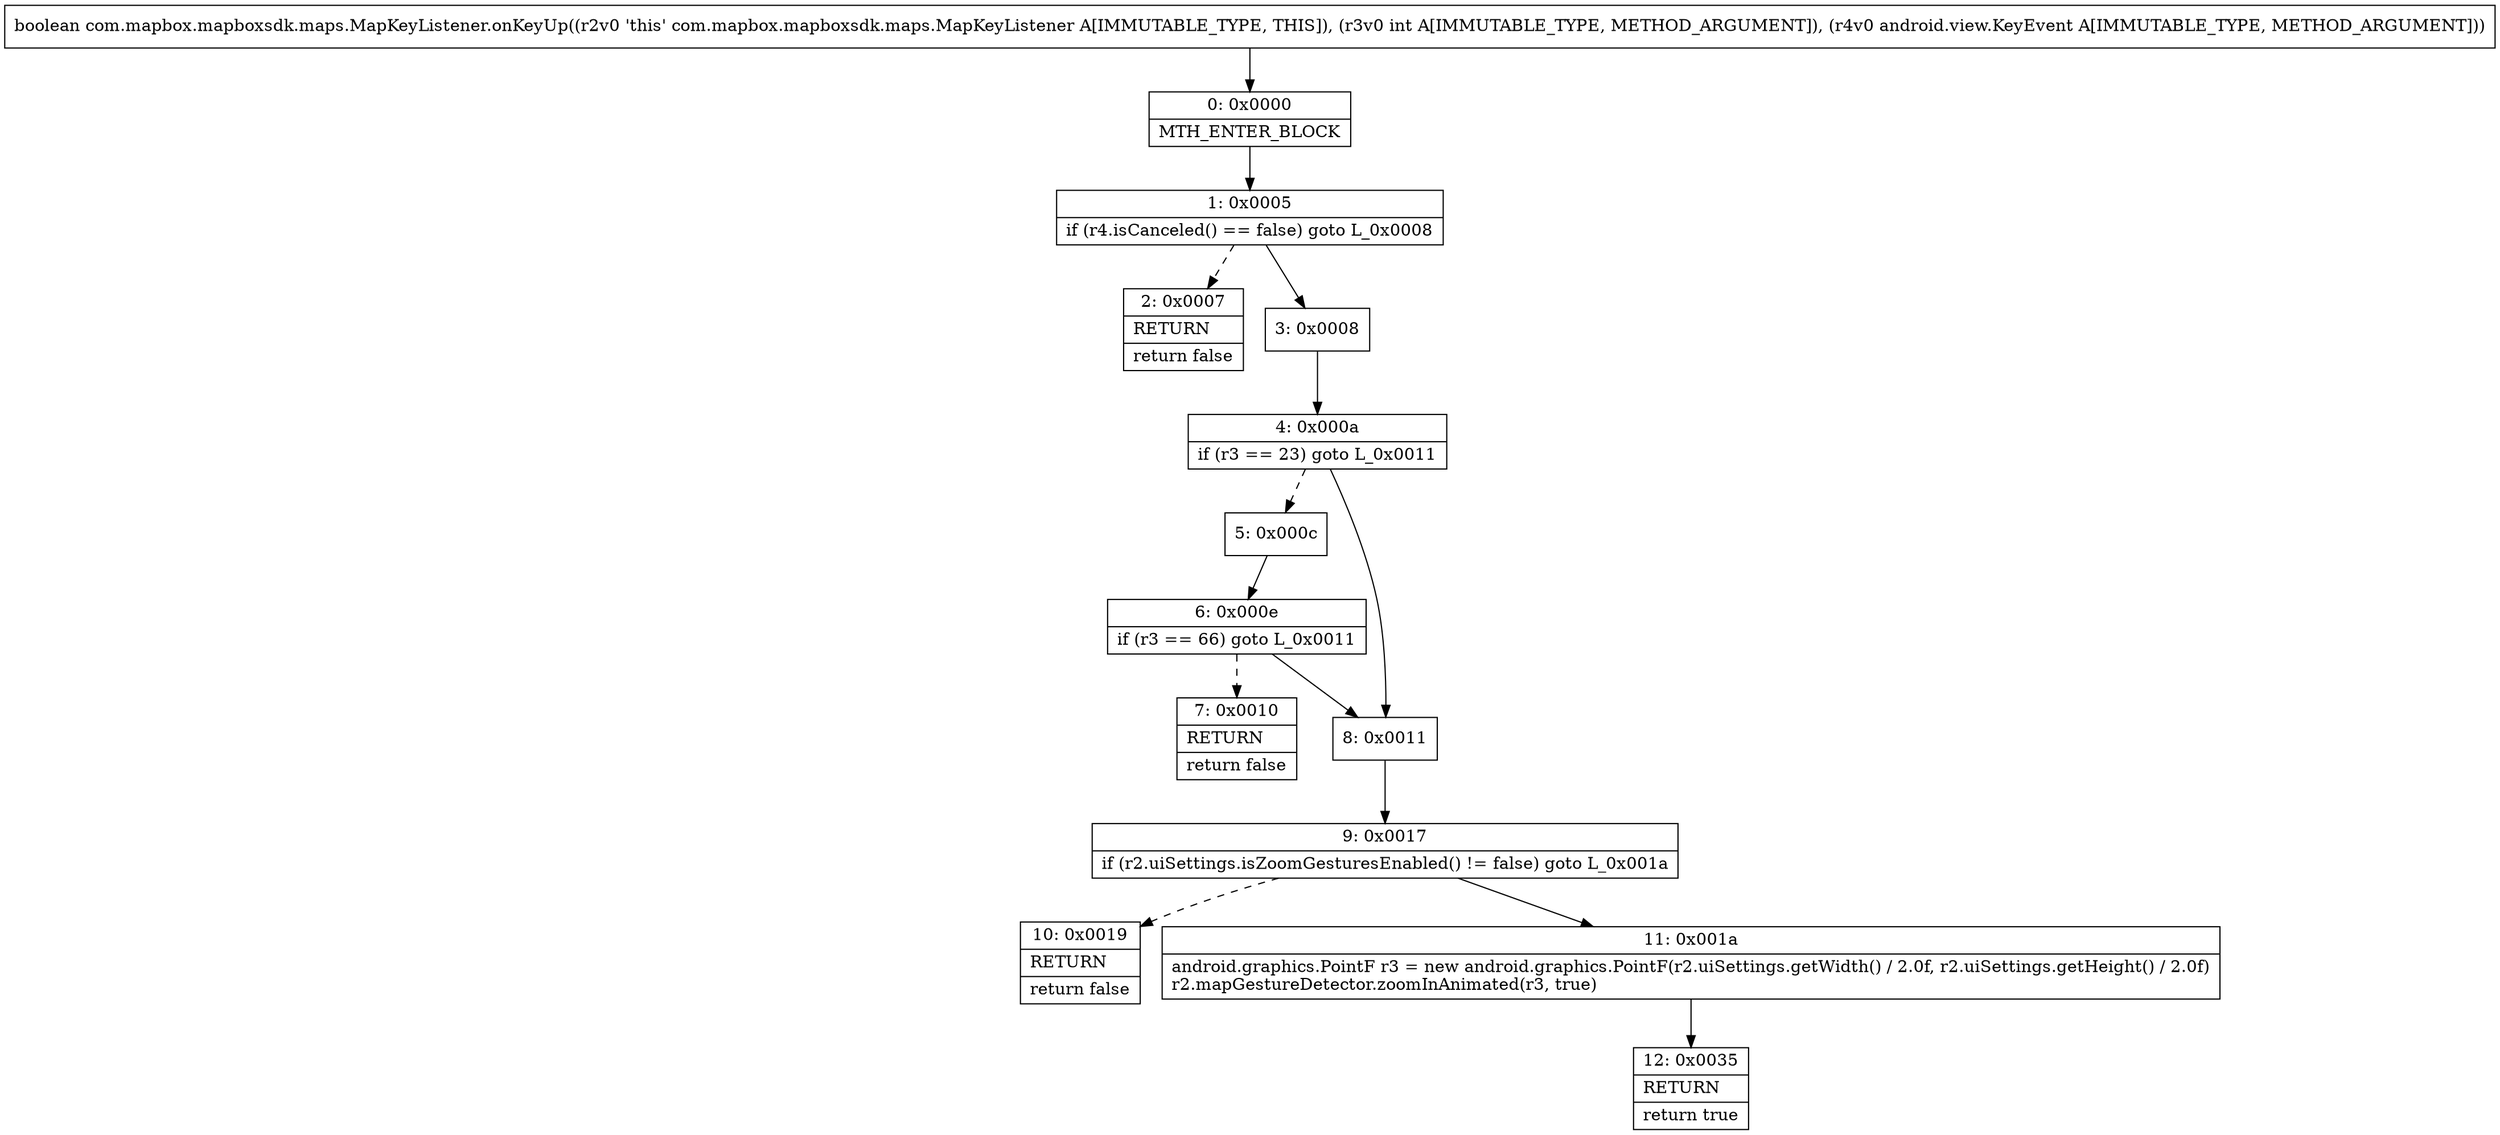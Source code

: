 digraph "CFG forcom.mapbox.mapboxsdk.maps.MapKeyListener.onKeyUp(ILandroid\/view\/KeyEvent;)Z" {
Node_0 [shape=record,label="{0\:\ 0x0000|MTH_ENTER_BLOCK\l}"];
Node_1 [shape=record,label="{1\:\ 0x0005|if (r4.isCanceled() == false) goto L_0x0008\l}"];
Node_2 [shape=record,label="{2\:\ 0x0007|RETURN\l|return false\l}"];
Node_3 [shape=record,label="{3\:\ 0x0008}"];
Node_4 [shape=record,label="{4\:\ 0x000a|if (r3 == 23) goto L_0x0011\l}"];
Node_5 [shape=record,label="{5\:\ 0x000c}"];
Node_6 [shape=record,label="{6\:\ 0x000e|if (r3 == 66) goto L_0x0011\l}"];
Node_7 [shape=record,label="{7\:\ 0x0010|RETURN\l|return false\l}"];
Node_8 [shape=record,label="{8\:\ 0x0011}"];
Node_9 [shape=record,label="{9\:\ 0x0017|if (r2.uiSettings.isZoomGesturesEnabled() != false) goto L_0x001a\l}"];
Node_10 [shape=record,label="{10\:\ 0x0019|RETURN\l|return false\l}"];
Node_11 [shape=record,label="{11\:\ 0x001a|android.graphics.PointF r3 = new android.graphics.PointF(r2.uiSettings.getWidth() \/ 2.0f, r2.uiSettings.getHeight() \/ 2.0f)\lr2.mapGestureDetector.zoomInAnimated(r3, true)\l}"];
Node_12 [shape=record,label="{12\:\ 0x0035|RETURN\l|return true\l}"];
MethodNode[shape=record,label="{boolean com.mapbox.mapboxsdk.maps.MapKeyListener.onKeyUp((r2v0 'this' com.mapbox.mapboxsdk.maps.MapKeyListener A[IMMUTABLE_TYPE, THIS]), (r3v0 int A[IMMUTABLE_TYPE, METHOD_ARGUMENT]), (r4v0 android.view.KeyEvent A[IMMUTABLE_TYPE, METHOD_ARGUMENT])) }"];
MethodNode -> Node_0;
Node_0 -> Node_1;
Node_1 -> Node_2[style=dashed];
Node_1 -> Node_3;
Node_3 -> Node_4;
Node_4 -> Node_5[style=dashed];
Node_4 -> Node_8;
Node_5 -> Node_6;
Node_6 -> Node_7[style=dashed];
Node_6 -> Node_8;
Node_8 -> Node_9;
Node_9 -> Node_10[style=dashed];
Node_9 -> Node_11;
Node_11 -> Node_12;
}

